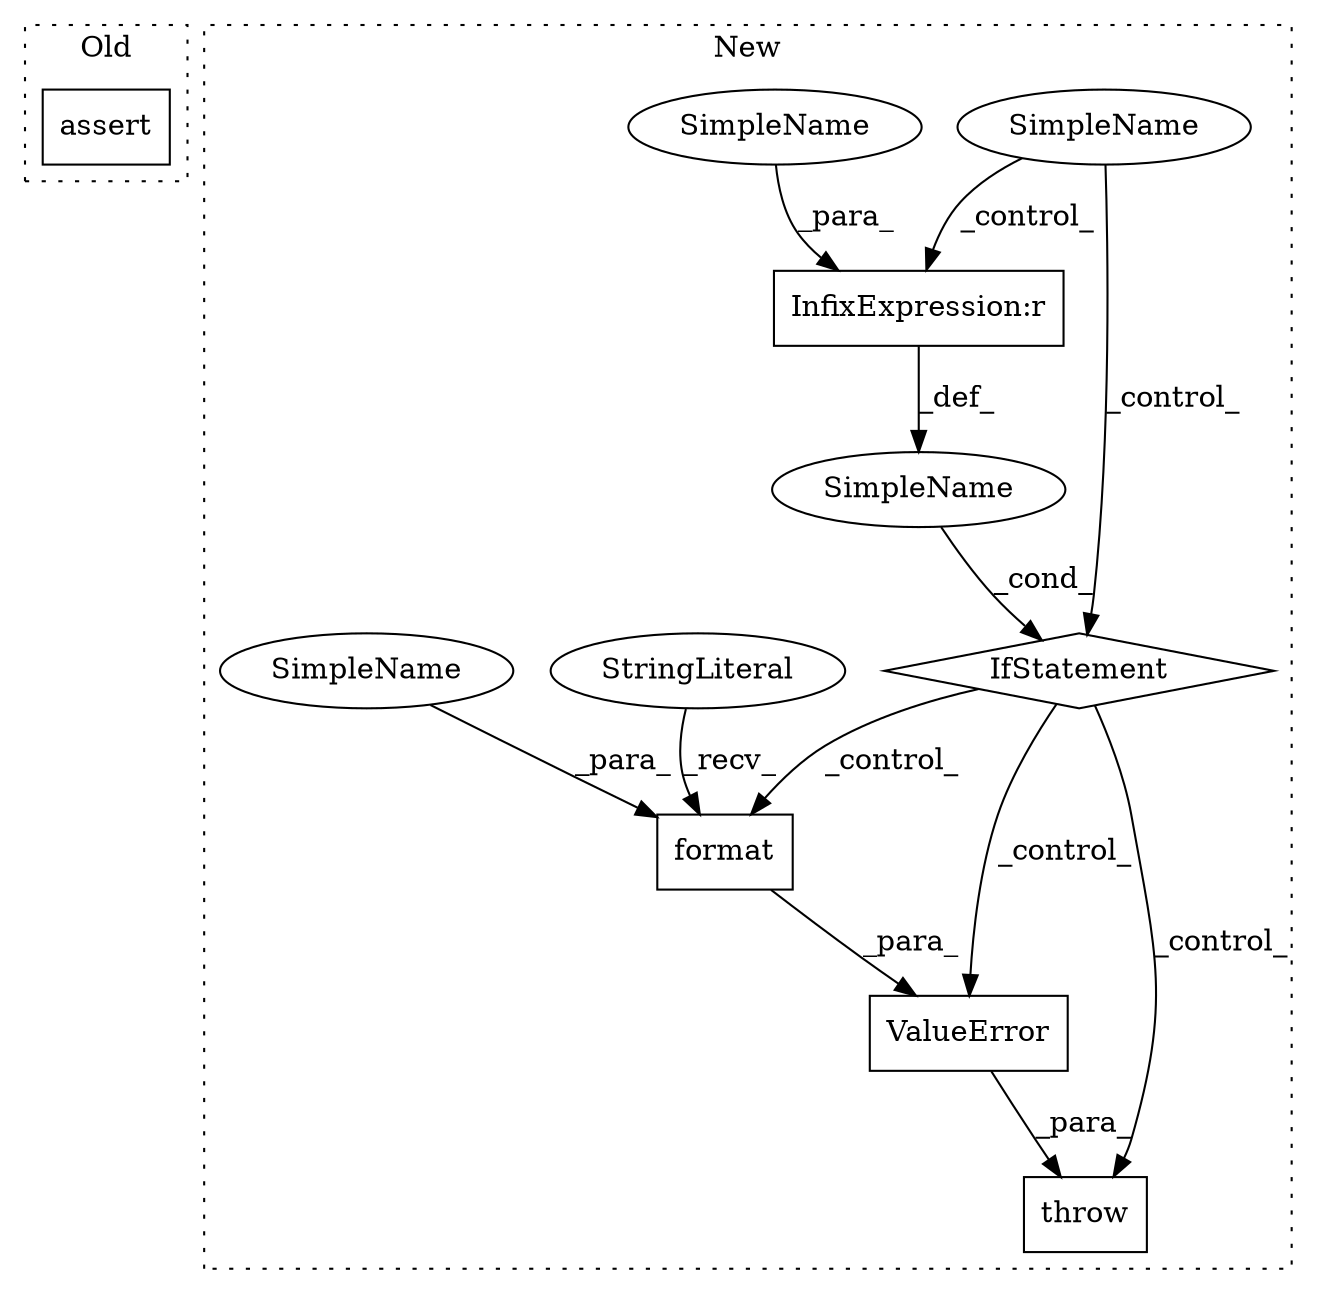 digraph G {
subgraph cluster0 {
1 [label="assert" a="6" s="45518" l="7" shape="box"];
label = "Old";
style="dotted";
}
subgraph cluster1 {
2 [label="format" a="32" s="46370,46393" l="7,1" shape="box"];
3 [label="StringLiteral" a="45" s="46319" l="50" shape="ellipse"];
4 [label="IfStatement" a="25" s="46268,46292" l="4,2" shape="diamond"];
5 [label="SimpleName" a="42" s="" l="" shape="ellipse"];
6 [label="throw" a="53" s="46302" l="6" shape="box"];
7 [label="ValueError" a="32" s="46308,46394" l="11,1" shape="box"];
8 [label="InfixExpression:r" a="27" s="46288" l="3" shape="box"];
9 [label="SimpleName" a="42" s="" l="" shape="ellipse"];
10 [label="SimpleName" a="42" s="46377" l="16" shape="ellipse"];
11 [label="SimpleName" a="42" s="46272" l="16" shape="ellipse"];
label = "New";
style="dotted";
}
2 -> 7 [label="_para_"];
3 -> 2 [label="_recv_"];
4 -> 6 [label="_control_"];
4 -> 2 [label="_control_"];
4 -> 7 [label="_control_"];
5 -> 4 [label="_cond_"];
7 -> 6 [label="_para_"];
8 -> 5 [label="_def_"];
9 -> 8 [label="_control_"];
9 -> 4 [label="_control_"];
10 -> 2 [label="_para_"];
11 -> 8 [label="_para_"];
}